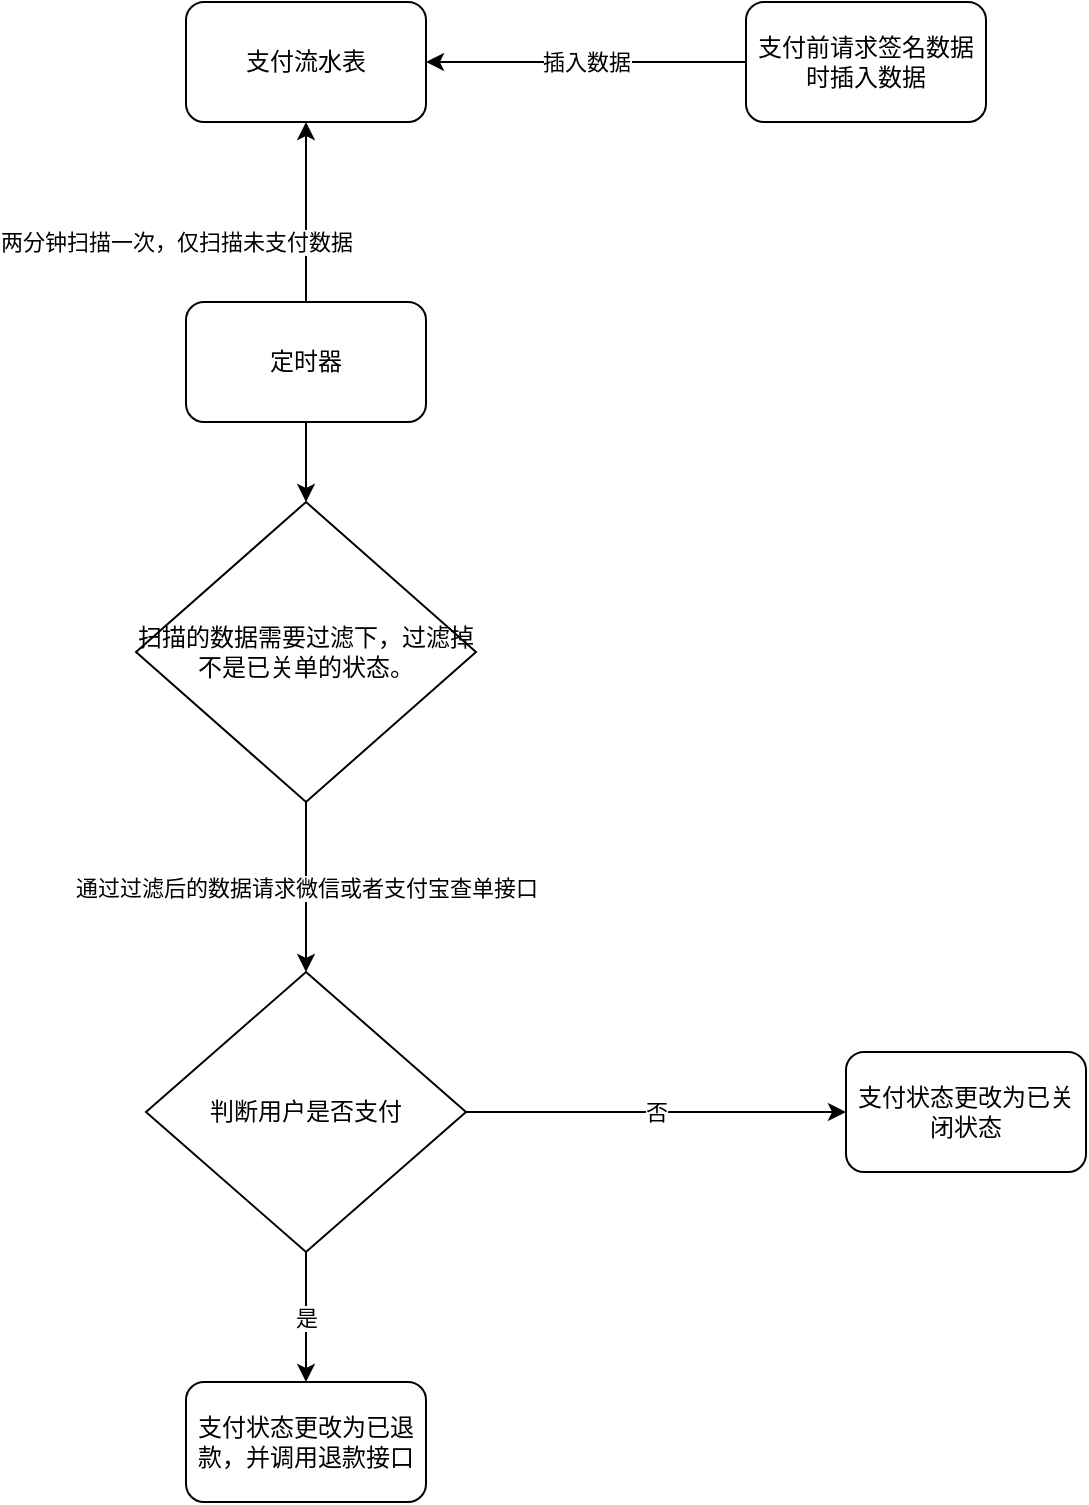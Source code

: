 <mxfile version="14.6.12" type="github">
  <diagram id="wttoIb0FVgMLbgLxfZE_" name="第 1 页">
    <mxGraphModel dx="1422" dy="763" grid="1" gridSize="10" guides="1" tooltips="1" connect="1" arrows="1" fold="1" page="1" pageScale="1" pageWidth="827" pageHeight="1169" math="0" shadow="0">
      <root>
        <mxCell id="0" />
        <mxCell id="1" parent="0" />
        <mxCell id="sANHS4Lvb-ClkXiqw4nF-3" value="两分钟扫描一次，仅扫描未支付数据" style="edgeStyle=orthogonalEdgeStyle;rounded=0;orthogonalLoop=1;jettySize=auto;html=1;exitX=0.5;exitY=1;exitDx=0;exitDy=0;" edge="1" parent="1" source="sANHS4Lvb-ClkXiqw4nF-1" target="sANHS4Lvb-ClkXiqw4nF-2">
          <mxGeometry relative="1" as="geometry">
            <Array as="points">
              <mxPoint x="340" y="150" />
              <mxPoint x="260" y="150" />
              <mxPoint x="260" y="145" />
              <mxPoint x="340" y="145" />
            </Array>
          </mxGeometry>
        </mxCell>
        <mxCell id="sANHS4Lvb-ClkXiqw4nF-5" value="通过过滤后的数据请求微信或者支付宝查单接口" style="edgeStyle=orthogonalEdgeStyle;rounded=0;orthogonalLoop=1;jettySize=auto;html=1;entryX=0.5;entryY=0;entryDx=0;entryDy=0;exitX=0.5;exitY=1;exitDx=0;exitDy=0;" edge="1" parent="1" source="sANHS4Lvb-ClkXiqw4nF-15" target="sANHS4Lvb-ClkXiqw4nF-4">
          <mxGeometry relative="1" as="geometry" />
        </mxCell>
        <mxCell id="sANHS4Lvb-ClkXiqw4nF-16" style="edgeStyle=orthogonalEdgeStyle;rounded=0;orthogonalLoop=1;jettySize=auto;html=1;entryX=0.5;entryY=0;entryDx=0;entryDy=0;" edge="1" parent="1" source="sANHS4Lvb-ClkXiqw4nF-1" target="sANHS4Lvb-ClkXiqw4nF-15">
          <mxGeometry relative="1" as="geometry" />
        </mxCell>
        <mxCell id="sANHS4Lvb-ClkXiqw4nF-1" value="定时器" style="rounded=1;whiteSpace=wrap;html=1;" vertex="1" parent="1">
          <mxGeometry x="280" y="180" width="120" height="60" as="geometry" />
        </mxCell>
        <mxCell id="sANHS4Lvb-ClkXiqw4nF-2" value="支付流水表" style="rounded=1;whiteSpace=wrap;html=1;" vertex="1" parent="1">
          <mxGeometry x="280" y="30" width="120" height="60" as="geometry" />
        </mxCell>
        <mxCell id="sANHS4Lvb-ClkXiqw4nF-8" value="是" style="edgeStyle=orthogonalEdgeStyle;rounded=0;orthogonalLoop=1;jettySize=auto;html=1;entryX=0.5;entryY=0;entryDx=0;entryDy=0;" edge="1" parent="1" source="sANHS4Lvb-ClkXiqw4nF-4" target="sANHS4Lvb-ClkXiqw4nF-7">
          <mxGeometry relative="1" as="geometry" />
        </mxCell>
        <mxCell id="sANHS4Lvb-ClkXiqw4nF-11" value="否" style="edgeStyle=orthogonalEdgeStyle;rounded=0;orthogonalLoop=1;jettySize=auto;html=1;entryX=0;entryY=0.5;entryDx=0;entryDy=0;" edge="1" parent="1" source="sANHS4Lvb-ClkXiqw4nF-4" target="sANHS4Lvb-ClkXiqw4nF-6">
          <mxGeometry relative="1" as="geometry" />
        </mxCell>
        <mxCell id="sANHS4Lvb-ClkXiqw4nF-4" value="判断用户是否支付" style="rhombus;whiteSpace=wrap;html=1;" vertex="1" parent="1">
          <mxGeometry x="260" y="515" width="160" height="140" as="geometry" />
        </mxCell>
        <mxCell id="sANHS4Lvb-ClkXiqw4nF-6" value="支付状态更改为已关闭状态" style="rounded=1;whiteSpace=wrap;html=1;" vertex="1" parent="1">
          <mxGeometry x="610" y="555" width="120" height="60" as="geometry" />
        </mxCell>
        <mxCell id="sANHS4Lvb-ClkXiqw4nF-7" value="支付状态更改为已退款，并调用退款接口" style="rounded=1;whiteSpace=wrap;html=1;" vertex="1" parent="1">
          <mxGeometry x="280" y="720" width="120" height="60" as="geometry" />
        </mxCell>
        <mxCell id="sANHS4Lvb-ClkXiqw4nF-14" value="插入数据" style="edgeStyle=orthogonalEdgeStyle;rounded=0;orthogonalLoop=1;jettySize=auto;html=1;entryX=1;entryY=0.5;entryDx=0;entryDy=0;" edge="1" parent="1" source="sANHS4Lvb-ClkXiqw4nF-12" target="sANHS4Lvb-ClkXiqw4nF-2">
          <mxGeometry relative="1" as="geometry" />
        </mxCell>
        <mxCell id="sANHS4Lvb-ClkXiqw4nF-12" value="支付前请求签名数据时插入数据" style="rounded=1;whiteSpace=wrap;html=1;" vertex="1" parent="1">
          <mxGeometry x="560" y="30" width="120" height="60" as="geometry" />
        </mxCell>
        <mxCell id="sANHS4Lvb-ClkXiqw4nF-15" value="扫描的数据需要过滤下，过滤掉不是已关单的状态。" style="rhombus;whiteSpace=wrap;html=1;" vertex="1" parent="1">
          <mxGeometry x="255" y="280" width="170" height="150" as="geometry" />
        </mxCell>
      </root>
    </mxGraphModel>
  </diagram>
</mxfile>
